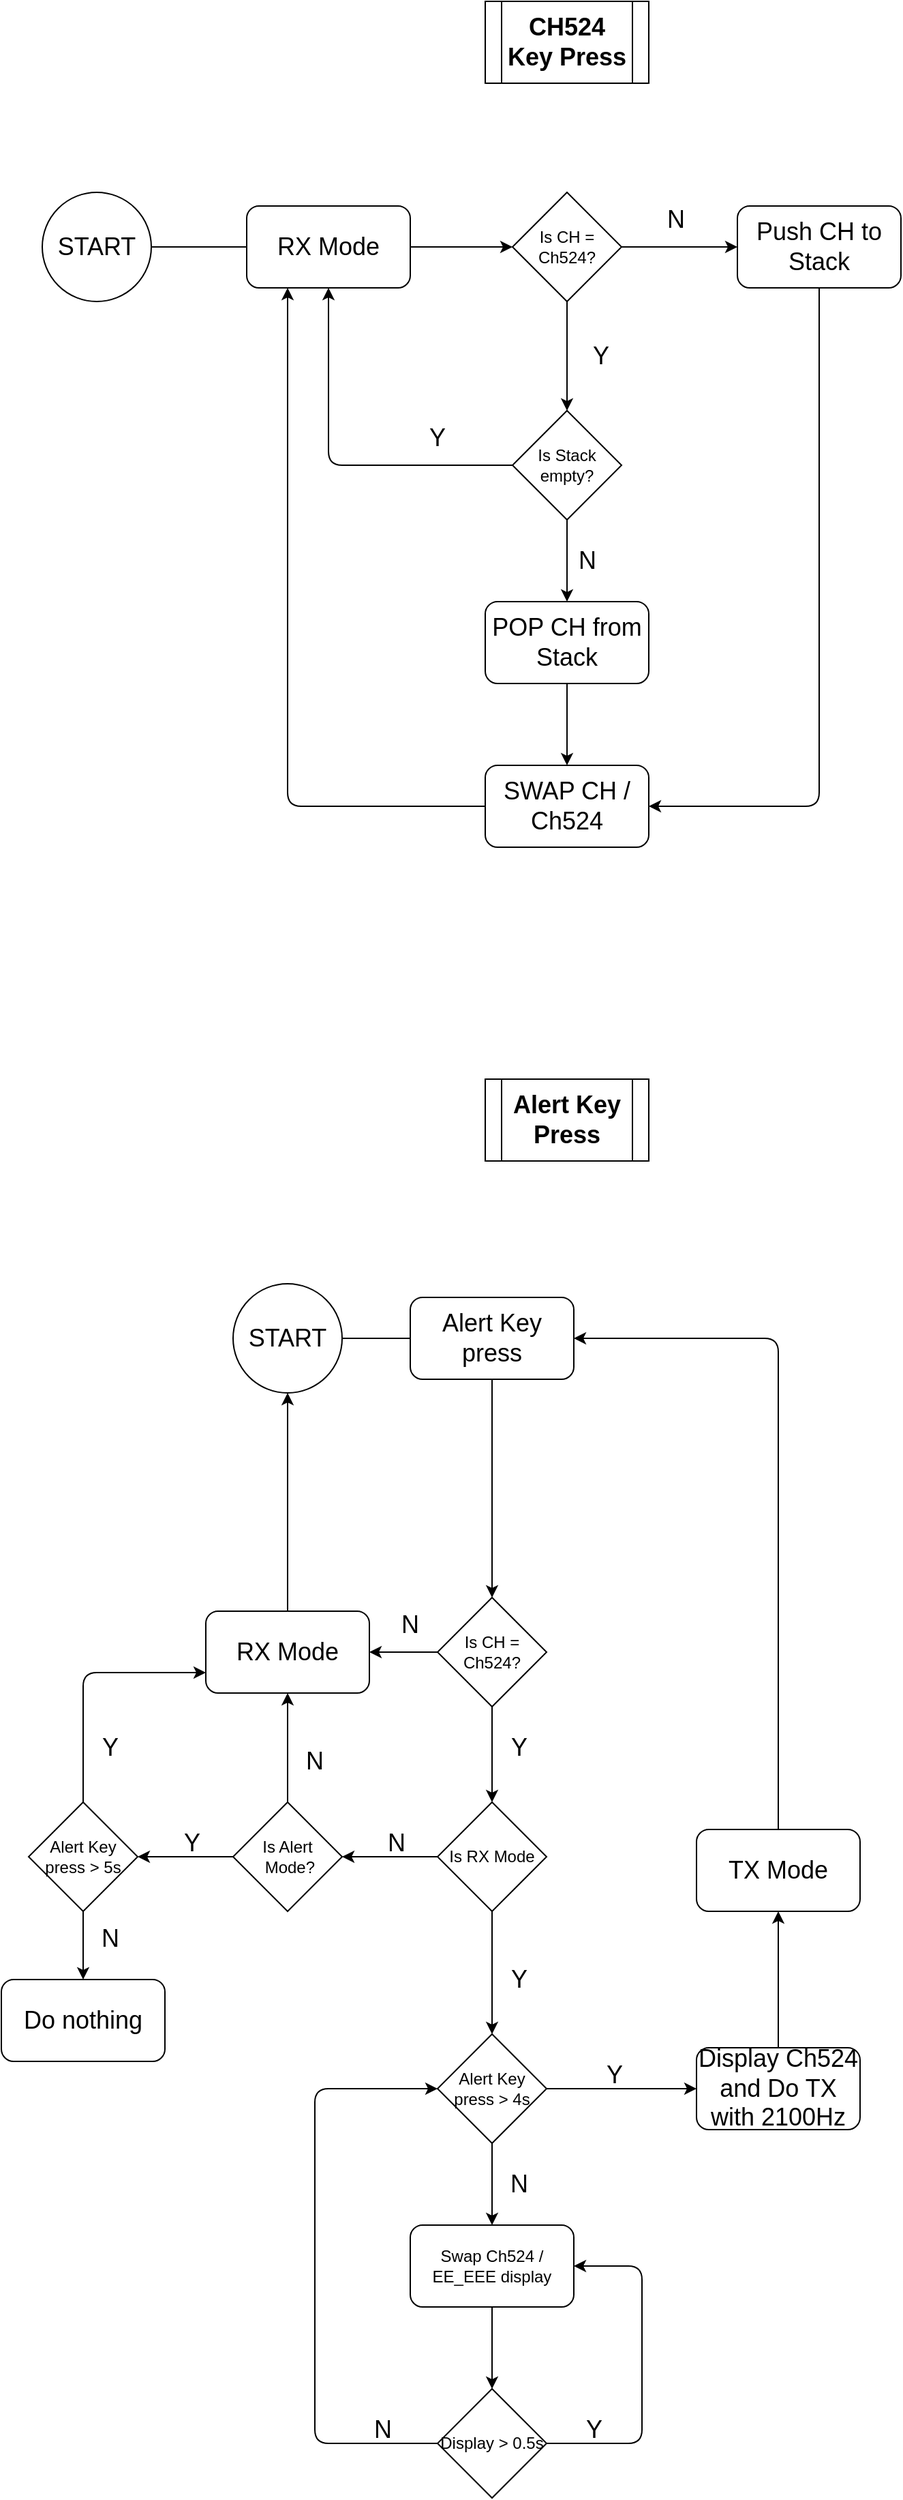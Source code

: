 <mxfile version="14.0.5" type="github">
  <diagram id="lTg99_Vy2ZE7igklID2C" name="Page-1">
    <mxGraphModel dx="1422" dy="1902" grid="1" gridSize="10" guides="1" tooltips="1" connect="1" arrows="1" fold="1" page="1" pageScale="1" pageWidth="850" pageHeight="1100" math="0" shadow="0">
      <root>
        <mxCell id="0" />
        <mxCell id="1" parent="0" />
        <mxCell id="UTjn_2qCCi6-IETB0lyl-1" value="&lt;font style=&quot;font-size: 18px&quot;&gt;START&lt;/font&gt;" style="ellipse;whiteSpace=wrap;html=1;aspect=fixed;" vertex="1" parent="1">
          <mxGeometry x="80" y="110" width="80" height="80" as="geometry" />
        </mxCell>
        <mxCell id="UTjn_2qCCi6-IETB0lyl-2" value="&lt;font style=&quot;font-size: 18px&quot;&gt;RX Mode&lt;/font&gt;" style="rounded=1;whiteSpace=wrap;html=1;" vertex="1" parent="1">
          <mxGeometry x="230" y="120" width="120" height="60" as="geometry" />
        </mxCell>
        <mxCell id="UTjn_2qCCi6-IETB0lyl-3" value="" style="endArrow=none;html=1;exitX=1;exitY=0.5;exitDx=0;exitDy=0;entryX=0;entryY=0.5;entryDx=0;entryDy=0;" edge="1" parent="1" source="UTjn_2qCCi6-IETB0lyl-1" target="UTjn_2qCCi6-IETB0lyl-2">
          <mxGeometry width="50" height="50" relative="1" as="geometry">
            <mxPoint x="180" y="170" as="sourcePoint" />
            <mxPoint x="230" y="120" as="targetPoint" />
          </mxGeometry>
        </mxCell>
        <mxCell id="UTjn_2qCCi6-IETB0lyl-5" value="&lt;font style=&quot;font-size: 12px&quot;&gt;Is CH = Ch524?&lt;/font&gt;" style="rhombus;whiteSpace=wrap;html=1;" vertex="1" parent="1">
          <mxGeometry x="425" y="110" width="80" height="80" as="geometry" />
        </mxCell>
        <mxCell id="UTjn_2qCCi6-IETB0lyl-6" value="&lt;font style=&quot;font-size: 18px&quot;&gt;Push CH to Stack&lt;/font&gt;" style="rounded=1;whiteSpace=wrap;html=1;" vertex="1" parent="1">
          <mxGeometry x="590" y="120" width="120" height="60" as="geometry" />
        </mxCell>
        <mxCell id="UTjn_2qCCi6-IETB0lyl-7" value="" style="endArrow=classic;html=1;exitX=1;exitY=0.5;exitDx=0;exitDy=0;entryX=0;entryY=0.5;entryDx=0;entryDy=0;" edge="1" parent="1" source="UTjn_2qCCi6-IETB0lyl-2" target="UTjn_2qCCi6-IETB0lyl-5">
          <mxGeometry width="50" height="50" relative="1" as="geometry">
            <mxPoint x="350" y="180" as="sourcePoint" />
            <mxPoint x="400" y="130" as="targetPoint" />
          </mxGeometry>
        </mxCell>
        <mxCell id="UTjn_2qCCi6-IETB0lyl-9" value="" style="endArrow=classic;html=1;exitX=1;exitY=0.5;exitDx=0;exitDy=0;entryX=0;entryY=0.5;entryDx=0;entryDy=0;" edge="1" parent="1" source="UTjn_2qCCi6-IETB0lyl-5" target="UTjn_2qCCi6-IETB0lyl-6">
          <mxGeometry width="50" height="50" relative="1" as="geometry">
            <mxPoint x="520" y="170" as="sourcePoint" />
            <mxPoint x="580" y="150" as="targetPoint" />
          </mxGeometry>
        </mxCell>
        <mxCell id="UTjn_2qCCi6-IETB0lyl-10" value="" style="endArrow=classic;html=1;entryX=0.5;entryY=0;entryDx=0;entryDy=0;exitX=0.5;exitY=1;exitDx=0;exitDy=0;" edge="1" parent="1" source="UTjn_2qCCi6-IETB0lyl-5">
          <mxGeometry width="50" height="50" relative="1" as="geometry">
            <mxPoint x="440" y="260" as="sourcePoint" />
            <mxPoint x="465" y="270" as="targetPoint" />
          </mxGeometry>
        </mxCell>
        <mxCell id="UTjn_2qCCi6-IETB0lyl-11" value="&lt;font style=&quot;font-size: 18px&quot;&gt;N&lt;/font&gt;" style="text;html=1;strokeColor=none;fillColor=none;align=center;verticalAlign=middle;whiteSpace=wrap;rounded=0;" vertex="1" parent="1">
          <mxGeometry x="525" y="120" width="40" height="20" as="geometry" />
        </mxCell>
        <mxCell id="UTjn_2qCCi6-IETB0lyl-12" value="&lt;font style=&quot;font-size: 18px&quot;&gt;Y&lt;/font&gt;" style="text;html=1;strokeColor=none;fillColor=none;align=center;verticalAlign=middle;whiteSpace=wrap;rounded=0;" vertex="1" parent="1">
          <mxGeometry x="470" y="220" width="40" height="20" as="geometry" />
        </mxCell>
        <mxCell id="UTjn_2qCCi6-IETB0lyl-13" value="Is Stack empty?" style="rhombus;whiteSpace=wrap;html=1;" vertex="1" parent="1">
          <mxGeometry x="425" y="270" width="80" height="80" as="geometry" />
        </mxCell>
        <mxCell id="UTjn_2qCCi6-IETB0lyl-14" value="" style="endArrow=classic;html=1;entryX=0.5;entryY=1;entryDx=0;entryDy=0;exitX=0;exitY=0.5;exitDx=0;exitDy=0;" edge="1" parent="1" source="UTjn_2qCCi6-IETB0lyl-13" target="UTjn_2qCCi6-IETB0lyl-2">
          <mxGeometry width="50" height="50" relative="1" as="geometry">
            <mxPoint x="420" y="310" as="sourcePoint" />
            <mxPoint x="310" y="260" as="targetPoint" />
            <Array as="points">
              <mxPoint x="290" y="310" />
            </Array>
          </mxGeometry>
        </mxCell>
        <mxCell id="UTjn_2qCCi6-IETB0lyl-15" value="&lt;font style=&quot;font-size: 18px&quot;&gt;Y&lt;/font&gt;" style="text;html=1;strokeColor=none;fillColor=none;align=center;verticalAlign=middle;whiteSpace=wrap;rounded=0;" vertex="1" parent="1">
          <mxGeometry x="350" y="280" width="40" height="20" as="geometry" />
        </mxCell>
        <mxCell id="UTjn_2qCCi6-IETB0lyl-17" value="&lt;font style=&quot;font-size: 18px&quot;&gt;&lt;b&gt;CH524 Key Press&lt;/b&gt;&lt;/font&gt;" style="shape=process;whiteSpace=wrap;html=1;backgroundOutline=1;" vertex="1" parent="1">
          <mxGeometry x="405" y="-30" width="120" height="60" as="geometry" />
        </mxCell>
        <mxCell id="UTjn_2qCCi6-IETB0lyl-18" value="&lt;font style=&quot;font-size: 18px&quot;&gt;SWAP CH / Ch524&lt;/font&gt;" style="rounded=1;whiteSpace=wrap;html=1;" vertex="1" parent="1">
          <mxGeometry x="405" y="530" width="120" height="60" as="geometry" />
        </mxCell>
        <mxCell id="UTjn_2qCCi6-IETB0lyl-19" value="&lt;font style=&quot;font-size: 18px&quot;&gt;POP CH from Stack&lt;/font&gt;" style="rounded=1;whiteSpace=wrap;html=1;" vertex="1" parent="1">
          <mxGeometry x="405" y="410" width="120" height="60" as="geometry" />
        </mxCell>
        <mxCell id="UTjn_2qCCi6-IETB0lyl-20" value="" style="endArrow=classic;html=1;exitX=0.5;exitY=1;exitDx=0;exitDy=0;entryX=0.5;entryY=0;entryDx=0;entryDy=0;" edge="1" parent="1" source="UTjn_2qCCi6-IETB0lyl-13" target="UTjn_2qCCi6-IETB0lyl-19">
          <mxGeometry width="50" height="50" relative="1" as="geometry">
            <mxPoint x="570" y="390" as="sourcePoint" />
            <mxPoint x="620" y="340" as="targetPoint" />
          </mxGeometry>
        </mxCell>
        <mxCell id="UTjn_2qCCi6-IETB0lyl-21" value="" style="endArrow=classic;html=1;entryX=0.5;entryY=0;entryDx=0;entryDy=0;exitX=0.5;exitY=1;exitDx=0;exitDy=0;" edge="1" parent="1" source="UTjn_2qCCi6-IETB0lyl-19" target="UTjn_2qCCi6-IETB0lyl-18">
          <mxGeometry width="50" height="50" relative="1" as="geometry">
            <mxPoint x="440" y="530" as="sourcePoint" />
            <mxPoint x="490" y="480" as="targetPoint" />
          </mxGeometry>
        </mxCell>
        <mxCell id="UTjn_2qCCi6-IETB0lyl-22" value="" style="endArrow=classic;html=1;exitX=0.5;exitY=1;exitDx=0;exitDy=0;entryX=1;entryY=0.5;entryDx=0;entryDy=0;" edge="1" parent="1" source="UTjn_2qCCi6-IETB0lyl-6" target="UTjn_2qCCi6-IETB0lyl-18">
          <mxGeometry width="50" height="50" relative="1" as="geometry">
            <mxPoint x="650" y="460" as="sourcePoint" />
            <mxPoint x="700" y="410" as="targetPoint" />
            <Array as="points">
              <mxPoint x="650" y="560" />
            </Array>
          </mxGeometry>
        </mxCell>
        <mxCell id="UTjn_2qCCi6-IETB0lyl-23" value="" style="endArrow=classic;html=1;exitX=0;exitY=0.5;exitDx=0;exitDy=0;entryX=0.25;entryY=1;entryDx=0;entryDy=0;" edge="1" parent="1" source="UTjn_2qCCi6-IETB0lyl-18" target="UTjn_2qCCi6-IETB0lyl-2">
          <mxGeometry width="50" height="50" relative="1" as="geometry">
            <mxPoint x="290" y="580" as="sourcePoint" />
            <mxPoint x="290" y="190" as="targetPoint" />
            <Array as="points">
              <mxPoint x="260" y="560" />
            </Array>
          </mxGeometry>
        </mxCell>
        <mxCell id="UTjn_2qCCi6-IETB0lyl-24" value="&lt;font style=&quot;font-size: 18px&quot;&gt;&lt;b&gt;Alert Key Press&lt;/b&gt;&lt;/font&gt;" style="shape=process;whiteSpace=wrap;html=1;backgroundOutline=1;" vertex="1" parent="1">
          <mxGeometry x="405" y="760" width="120" height="60" as="geometry" />
        </mxCell>
        <mxCell id="UTjn_2qCCi6-IETB0lyl-25" value="&lt;font style=&quot;font-size: 18px&quot;&gt;N&lt;/font&gt;" style="text;html=1;strokeColor=none;fillColor=none;align=center;verticalAlign=middle;whiteSpace=wrap;rounded=0;" vertex="1" parent="1">
          <mxGeometry x="460" y="370" width="40" height="20" as="geometry" />
        </mxCell>
        <mxCell id="UTjn_2qCCi6-IETB0lyl-26" value="&lt;font style=&quot;font-size: 18px&quot;&gt;START&lt;/font&gt;" style="ellipse;whiteSpace=wrap;html=1;aspect=fixed;" vertex="1" parent="1">
          <mxGeometry x="220" y="910" width="80" height="80" as="geometry" />
        </mxCell>
        <mxCell id="UTjn_2qCCi6-IETB0lyl-28" value="Is CH = Ch524?" style="rhombus;whiteSpace=wrap;html=1;" vertex="1" parent="1">
          <mxGeometry x="370" y="1140" width="80" height="80" as="geometry" />
        </mxCell>
        <mxCell id="UTjn_2qCCi6-IETB0lyl-29" value="Is RX Mode" style="rhombus;whiteSpace=wrap;html=1;" vertex="1" parent="1">
          <mxGeometry x="370" y="1290" width="80" height="80" as="geometry" />
        </mxCell>
        <mxCell id="UTjn_2qCCi6-IETB0lyl-30" value="&lt;font style=&quot;font-size: 18px&quot;&gt;Alert Key press&lt;/font&gt;" style="rounded=1;whiteSpace=wrap;html=1;" vertex="1" parent="1">
          <mxGeometry x="350" y="920" width="120" height="60" as="geometry" />
        </mxCell>
        <mxCell id="UTjn_2qCCi6-IETB0lyl-32" value="" style="endArrow=none;html=1;exitX=1;exitY=0.5;exitDx=0;exitDy=0;entryX=0;entryY=0.5;entryDx=0;entryDy=0;" edge="1" parent="1" source="UTjn_2qCCi6-IETB0lyl-26" target="UTjn_2qCCi6-IETB0lyl-30">
          <mxGeometry width="50" height="50" relative="1" as="geometry">
            <mxPoint x="170" y="890" as="sourcePoint" />
            <mxPoint x="220" y="840" as="targetPoint" />
          </mxGeometry>
        </mxCell>
        <mxCell id="UTjn_2qCCi6-IETB0lyl-33" value="" style="endArrow=classic;html=1;exitX=0.5;exitY=1;exitDx=0;exitDy=0;entryX=0.5;entryY=0;entryDx=0;entryDy=0;" edge="1" parent="1" source="UTjn_2qCCi6-IETB0lyl-30" target="UTjn_2qCCi6-IETB0lyl-28">
          <mxGeometry width="50" height="50" relative="1" as="geometry">
            <mxPoint x="370" y="900" as="sourcePoint" />
            <mxPoint x="420" y="850" as="targetPoint" />
          </mxGeometry>
        </mxCell>
        <mxCell id="UTjn_2qCCi6-IETB0lyl-34" value="" style="endArrow=classic;html=1;entryX=0.5;entryY=0;entryDx=0;entryDy=0;exitX=0.5;exitY=1;exitDx=0;exitDy=0;" edge="1" parent="1" source="UTjn_2qCCi6-IETB0lyl-28" target="UTjn_2qCCi6-IETB0lyl-29">
          <mxGeometry width="50" height="50" relative="1" as="geometry">
            <mxPoint x="510" y="870" as="sourcePoint" />
            <mxPoint x="570" y="840" as="targetPoint" />
          </mxGeometry>
        </mxCell>
        <mxCell id="UTjn_2qCCi6-IETB0lyl-35" value="&lt;font style=&quot;font-size: 18px&quot;&gt;RX Mode&lt;/font&gt;" style="rounded=1;whiteSpace=wrap;html=1;" vertex="1" parent="1">
          <mxGeometry x="200" y="1150" width="120" height="60" as="geometry" />
        </mxCell>
        <mxCell id="UTjn_2qCCi6-IETB0lyl-36" value="" style="endArrow=classic;html=1;entryX=1;entryY=0.5;entryDx=0;entryDy=0;" edge="1" parent="1" source="UTjn_2qCCi6-IETB0lyl-28" target="UTjn_2qCCi6-IETB0lyl-35">
          <mxGeometry width="50" height="50" relative="1" as="geometry">
            <mxPoint x="470" y="960" as="sourcePoint" />
            <mxPoint x="520" y="910" as="targetPoint" />
          </mxGeometry>
        </mxCell>
        <mxCell id="UTjn_2qCCi6-IETB0lyl-37" value="&lt;font style=&quot;font-size: 18px&quot;&gt;N&lt;/font&gt;" style="text;html=1;strokeColor=none;fillColor=none;align=center;verticalAlign=middle;whiteSpace=wrap;rounded=0;" vertex="1" parent="1">
          <mxGeometry x="330" y="1150" width="40" height="20" as="geometry" />
        </mxCell>
        <mxCell id="UTjn_2qCCi6-IETB0lyl-38" value="&lt;font style=&quot;font-size: 18px&quot;&gt;Y&lt;/font&gt;" style="text;html=1;strokeColor=none;fillColor=none;align=center;verticalAlign=middle;whiteSpace=wrap;rounded=0;" vertex="1" parent="1">
          <mxGeometry x="410" y="1240" width="40" height="20" as="geometry" />
        </mxCell>
        <mxCell id="UTjn_2qCCi6-IETB0lyl-39" value="" style="endArrow=classic;html=1;entryX=0.5;entryY=1;entryDx=0;entryDy=0;exitX=0.5;exitY=0;exitDx=0;exitDy=0;" edge="1" parent="1" source="UTjn_2qCCi6-IETB0lyl-35" target="UTjn_2qCCi6-IETB0lyl-26">
          <mxGeometry width="50" height="50" relative="1" as="geometry">
            <mxPoint x="120" y="1000" as="sourcePoint" />
            <mxPoint x="140" y="950" as="targetPoint" />
            <Array as="points">
              <mxPoint x="260" y="1120" />
            </Array>
          </mxGeometry>
        </mxCell>
        <mxCell id="UTjn_2qCCi6-IETB0lyl-40" value="Is Alert&lt;br&gt;&amp;nbsp;Mode?" style="rhombus;whiteSpace=wrap;html=1;direction=west;" vertex="1" parent="1">
          <mxGeometry x="220" y="1290" width="80" height="80" as="geometry" />
        </mxCell>
        <mxCell id="UTjn_2qCCi6-IETB0lyl-41" value="" style="endArrow=classic;html=1;exitX=0;exitY=0.5;exitDx=0;exitDy=0;entryX=0;entryY=0.5;entryDx=0;entryDy=0;" edge="1" parent="1" source="UTjn_2qCCi6-IETB0lyl-29" target="UTjn_2qCCi6-IETB0lyl-40">
          <mxGeometry width="50" height="50" relative="1" as="geometry">
            <mxPoint x="650" y="890" as="sourcePoint" />
            <mxPoint x="700" y="840" as="targetPoint" />
          </mxGeometry>
        </mxCell>
        <mxCell id="UTjn_2qCCi6-IETB0lyl-42" value="&lt;font style=&quot;font-size: 18px&quot;&gt;N&lt;/font&gt;" style="text;html=1;strokeColor=none;fillColor=none;align=center;verticalAlign=middle;whiteSpace=wrap;rounded=0;" vertex="1" parent="1">
          <mxGeometry x="320" y="1310" width="40" height="20" as="geometry" />
        </mxCell>
        <mxCell id="UTjn_2qCCi6-IETB0lyl-43" value="Alert Key press &amp;gt; 4s" style="rhombus;whiteSpace=wrap;html=1;" vertex="1" parent="1">
          <mxGeometry x="370" y="1460" width="80" height="80" as="geometry" />
        </mxCell>
        <mxCell id="UTjn_2qCCi6-IETB0lyl-44" value="" style="endArrow=classic;html=1;exitX=0.5;exitY=1;exitDx=0;exitDy=0;" edge="1" parent="1" source="UTjn_2qCCi6-IETB0lyl-29" target="UTjn_2qCCi6-IETB0lyl-43">
          <mxGeometry width="50" height="50" relative="1" as="geometry">
            <mxPoint x="420" y="1430" as="sourcePoint" />
            <mxPoint x="470" y="1380" as="targetPoint" />
          </mxGeometry>
        </mxCell>
        <mxCell id="UTjn_2qCCi6-IETB0lyl-45" value="&lt;font style=&quot;font-size: 18px&quot;&gt;Y&lt;/font&gt;" style="text;html=1;strokeColor=none;fillColor=none;align=center;verticalAlign=middle;whiteSpace=wrap;rounded=0;" vertex="1" parent="1">
          <mxGeometry x="410" y="1410" width="40" height="20" as="geometry" />
        </mxCell>
        <mxCell id="UTjn_2qCCi6-IETB0lyl-46" value="Alert Key press &amp;gt; 5s" style="rhombus;whiteSpace=wrap;html=1;" vertex="1" parent="1">
          <mxGeometry x="70" y="1290" width="80" height="80" as="geometry" />
        </mxCell>
        <mxCell id="UTjn_2qCCi6-IETB0lyl-47" value="" style="endArrow=classic;html=1;exitX=0.5;exitY=1;exitDx=0;exitDy=0;entryX=0.5;entryY=1;entryDx=0;entryDy=0;" edge="1" parent="1" source="UTjn_2qCCi6-IETB0lyl-40" target="UTjn_2qCCi6-IETB0lyl-35">
          <mxGeometry width="50" height="50" relative="1" as="geometry">
            <mxPoint x="290" y="1280" as="sourcePoint" />
            <mxPoint x="340" y="1230" as="targetPoint" />
          </mxGeometry>
        </mxCell>
        <mxCell id="UTjn_2qCCi6-IETB0lyl-48" value="&lt;font style=&quot;font-size: 18px&quot;&gt;N&lt;/font&gt;" style="text;html=1;strokeColor=none;fillColor=none;align=center;verticalAlign=middle;whiteSpace=wrap;rounded=0;" vertex="1" parent="1">
          <mxGeometry x="260" y="1250" width="40" height="20" as="geometry" />
        </mxCell>
        <mxCell id="UTjn_2qCCi6-IETB0lyl-49" value="" style="endArrow=classic;html=1;entryX=1;entryY=0.5;entryDx=0;entryDy=0;exitX=1;exitY=0.5;exitDx=0;exitDy=0;" edge="1" parent="1" source="UTjn_2qCCi6-IETB0lyl-40" target="UTjn_2qCCi6-IETB0lyl-46">
          <mxGeometry width="50" height="50" relative="1" as="geometry">
            <mxPoint x="160" y="1450" as="sourcePoint" />
            <mxPoint x="210" y="1400" as="targetPoint" />
          </mxGeometry>
        </mxCell>
        <mxCell id="UTjn_2qCCi6-IETB0lyl-50" value="&lt;font style=&quot;font-size: 18px&quot;&gt;Y&lt;/font&gt;" style="text;html=1;strokeColor=none;fillColor=none;align=center;verticalAlign=middle;whiteSpace=wrap;rounded=0;" vertex="1" parent="1">
          <mxGeometry x="170" y="1310" width="40" height="20" as="geometry" />
        </mxCell>
        <mxCell id="UTjn_2qCCi6-IETB0lyl-53" value="" style="endArrow=classic;html=1;exitX=0.5;exitY=0;exitDx=0;exitDy=0;entryX=0;entryY=0.75;entryDx=0;entryDy=0;" edge="1" parent="1" source="UTjn_2qCCi6-IETB0lyl-46" target="UTjn_2qCCi6-IETB0lyl-35">
          <mxGeometry width="50" height="50" relative="1" as="geometry">
            <mxPoint x="110" y="1280" as="sourcePoint" />
            <mxPoint x="100" y="1230" as="targetPoint" />
            <Array as="points">
              <mxPoint x="110" y="1195" />
            </Array>
          </mxGeometry>
        </mxCell>
        <mxCell id="UTjn_2qCCi6-IETB0lyl-54" value="&lt;font style=&quot;font-size: 18px&quot;&gt;Y&lt;/font&gt;" style="text;html=1;strokeColor=none;fillColor=none;align=center;verticalAlign=middle;whiteSpace=wrap;rounded=0;" vertex="1" parent="1">
          <mxGeometry x="110" y="1240" width="40" height="20" as="geometry" />
        </mxCell>
        <mxCell id="UTjn_2qCCi6-IETB0lyl-55" value="&lt;font style=&quot;font-size: 18px&quot;&gt;Do nothing&lt;/font&gt;" style="rounded=1;whiteSpace=wrap;html=1;" vertex="1" parent="1">
          <mxGeometry x="50" y="1420" width="120" height="60" as="geometry" />
        </mxCell>
        <mxCell id="UTjn_2qCCi6-IETB0lyl-56" value="" style="endArrow=classic;html=1;exitX=0.5;exitY=1;exitDx=0;exitDy=0;entryX=0.5;entryY=0;entryDx=0;entryDy=0;" edge="1" parent="1" source="UTjn_2qCCi6-IETB0lyl-46" target="UTjn_2qCCi6-IETB0lyl-55">
          <mxGeometry width="50" height="50" relative="1" as="geometry">
            <mxPoint x="150" y="1410" as="sourcePoint" />
            <mxPoint x="200" y="1360" as="targetPoint" />
          </mxGeometry>
        </mxCell>
        <mxCell id="UTjn_2qCCi6-IETB0lyl-57" value="&lt;font style=&quot;font-size: 18px&quot;&gt;N&lt;/font&gt;" style="text;html=1;strokeColor=none;fillColor=none;align=center;verticalAlign=middle;whiteSpace=wrap;rounded=0;" vertex="1" parent="1">
          <mxGeometry x="110" y="1380" width="40" height="20" as="geometry" />
        </mxCell>
        <mxCell id="UTjn_2qCCi6-IETB0lyl-58" value="&lt;font style=&quot;font-size: 18px&quot;&gt;Display Ch524 and Do TX with 2100Hz&lt;/font&gt;" style="rounded=1;whiteSpace=wrap;html=1;" vertex="1" parent="1">
          <mxGeometry x="560" y="1470" width="120" height="60" as="geometry" />
        </mxCell>
        <mxCell id="UTjn_2qCCi6-IETB0lyl-59" value="" style="endArrow=classic;html=1;exitX=1;exitY=0.5;exitDx=0;exitDy=0;entryX=0;entryY=0.5;entryDx=0;entryDy=0;" edge="1" parent="1" source="UTjn_2qCCi6-IETB0lyl-43" target="UTjn_2qCCi6-IETB0lyl-58">
          <mxGeometry width="50" height="50" relative="1" as="geometry">
            <mxPoint x="480" y="1530" as="sourcePoint" />
            <mxPoint x="530" y="1480" as="targetPoint" />
          </mxGeometry>
        </mxCell>
        <mxCell id="UTjn_2qCCi6-IETB0lyl-60" value="&lt;font style=&quot;font-size: 18px&quot;&gt;Y&lt;/font&gt;" style="text;html=1;strokeColor=none;fillColor=none;align=center;verticalAlign=middle;whiteSpace=wrap;rounded=0;" vertex="1" parent="1">
          <mxGeometry x="480" y="1480" width="40" height="20" as="geometry" />
        </mxCell>
        <mxCell id="UTjn_2qCCi6-IETB0lyl-61" value="&lt;font style=&quot;font-size: 18px&quot;&gt;TX Mode&lt;/font&gt;" style="rounded=1;whiteSpace=wrap;html=1;direction=west;" vertex="1" parent="1">
          <mxGeometry x="560" y="1310" width="120" height="60" as="geometry" />
        </mxCell>
        <mxCell id="UTjn_2qCCi6-IETB0lyl-62" value="" style="endArrow=classic;html=1;entryX=0.5;entryY=0;entryDx=0;entryDy=0;exitX=0.5;exitY=0;exitDx=0;exitDy=0;" edge="1" parent="1" source="UTjn_2qCCi6-IETB0lyl-58" target="UTjn_2qCCi6-IETB0lyl-61">
          <mxGeometry width="50" height="50" relative="1" as="geometry">
            <mxPoint x="630" y="1620" as="sourcePoint" />
            <mxPoint x="760" y="1540" as="targetPoint" />
          </mxGeometry>
        </mxCell>
        <mxCell id="UTjn_2qCCi6-IETB0lyl-63" value="Swap Ch524 / EE_EEE display" style="rounded=1;whiteSpace=wrap;html=1;" vertex="1" parent="1">
          <mxGeometry x="350" y="1600" width="120" height="60" as="geometry" />
        </mxCell>
        <mxCell id="UTjn_2qCCi6-IETB0lyl-64" value="" style="endArrow=classic;html=1;exitX=0.5;exitY=1;exitDx=0;exitDy=0;entryX=0.5;entryY=0;entryDx=0;entryDy=0;" edge="1" parent="1" source="UTjn_2qCCi6-IETB0lyl-43" target="UTjn_2qCCi6-IETB0lyl-63">
          <mxGeometry width="50" height="50" relative="1" as="geometry">
            <mxPoint x="460" y="1580" as="sourcePoint" />
            <mxPoint x="510" y="1530" as="targetPoint" />
          </mxGeometry>
        </mxCell>
        <mxCell id="UTjn_2qCCi6-IETB0lyl-65" value="&lt;font style=&quot;font-size: 18px&quot;&gt;N&lt;/font&gt;" style="text;html=1;strokeColor=none;fillColor=none;align=center;verticalAlign=middle;whiteSpace=wrap;rounded=0;" vertex="1" parent="1">
          <mxGeometry x="410" y="1560" width="40" height="20" as="geometry" />
        </mxCell>
        <mxCell id="UTjn_2qCCi6-IETB0lyl-66" value="Display &amp;gt; 0.5s" style="rhombus;whiteSpace=wrap;html=1;" vertex="1" parent="1">
          <mxGeometry x="370" y="1720" width="80" height="80" as="geometry" />
        </mxCell>
        <mxCell id="UTjn_2qCCi6-IETB0lyl-67" value="" style="endArrow=classic;html=1;exitX=0.5;exitY=1;exitDx=0;exitDy=0;entryX=0.5;entryY=0;entryDx=0;entryDy=0;" edge="1" parent="1" source="UTjn_2qCCi6-IETB0lyl-63" target="UTjn_2qCCi6-IETB0lyl-66">
          <mxGeometry width="50" height="50" relative="1" as="geometry">
            <mxPoint x="490" y="1710" as="sourcePoint" />
            <mxPoint x="540" y="1660" as="targetPoint" />
          </mxGeometry>
        </mxCell>
        <mxCell id="UTjn_2qCCi6-IETB0lyl-68" value="" style="endArrow=classic;html=1;entryX=1;entryY=0.5;entryDx=0;entryDy=0;exitX=1;exitY=0.5;exitDx=0;exitDy=0;" edge="1" parent="1" source="UTjn_2qCCi6-IETB0lyl-66" target="UTjn_2qCCi6-IETB0lyl-63">
          <mxGeometry width="50" height="50" relative="1" as="geometry">
            <mxPoint x="490" y="1760" as="sourcePoint" />
            <mxPoint x="540" y="1710" as="targetPoint" />
            <Array as="points">
              <mxPoint x="520" y="1760" />
              <mxPoint x="520" y="1630" />
            </Array>
          </mxGeometry>
        </mxCell>
        <mxCell id="UTjn_2qCCi6-IETB0lyl-69" value="&lt;font style=&quot;font-size: 18px&quot;&gt;Y&lt;/font&gt;" style="text;html=1;strokeColor=none;fillColor=none;align=center;verticalAlign=middle;whiteSpace=wrap;rounded=0;" vertex="1" parent="1">
          <mxGeometry x="465" y="1740" width="40" height="20" as="geometry" />
        </mxCell>
        <mxCell id="UTjn_2qCCi6-IETB0lyl-70" value="" style="endArrow=classic;html=1;entryX=0;entryY=0.5;entryDx=0;entryDy=0;exitX=0;exitY=0.5;exitDx=0;exitDy=0;" edge="1" parent="1" source="UTjn_2qCCi6-IETB0lyl-66" target="UTjn_2qCCi6-IETB0lyl-43">
          <mxGeometry width="50" height="50" relative="1" as="geometry">
            <mxPoint x="260" y="1540" as="sourcePoint" />
            <mxPoint x="310" y="1490" as="targetPoint" />
            <Array as="points">
              <mxPoint x="280" y="1760" />
              <mxPoint x="280" y="1500" />
            </Array>
          </mxGeometry>
        </mxCell>
        <mxCell id="UTjn_2qCCi6-IETB0lyl-71" value="&lt;font style=&quot;font-size: 18px&quot;&gt;N&lt;/font&gt;" style="text;html=1;strokeColor=none;fillColor=none;align=center;verticalAlign=middle;whiteSpace=wrap;rounded=0;" vertex="1" parent="1">
          <mxGeometry x="310" y="1740" width="40" height="20" as="geometry" />
        </mxCell>
        <mxCell id="UTjn_2qCCi6-IETB0lyl-73" value="" style="endArrow=classic;html=1;exitX=0.5;exitY=1;exitDx=0;exitDy=0;entryX=1;entryY=0.5;entryDx=0;entryDy=0;" edge="1" parent="1" source="UTjn_2qCCi6-IETB0lyl-61" target="UTjn_2qCCi6-IETB0lyl-30">
          <mxGeometry width="50" height="50" relative="1" as="geometry">
            <mxPoint x="590" y="1240" as="sourcePoint" />
            <mxPoint x="620" y="960" as="targetPoint" />
            <Array as="points">
              <mxPoint x="620" y="950" />
            </Array>
          </mxGeometry>
        </mxCell>
      </root>
    </mxGraphModel>
  </diagram>
</mxfile>
